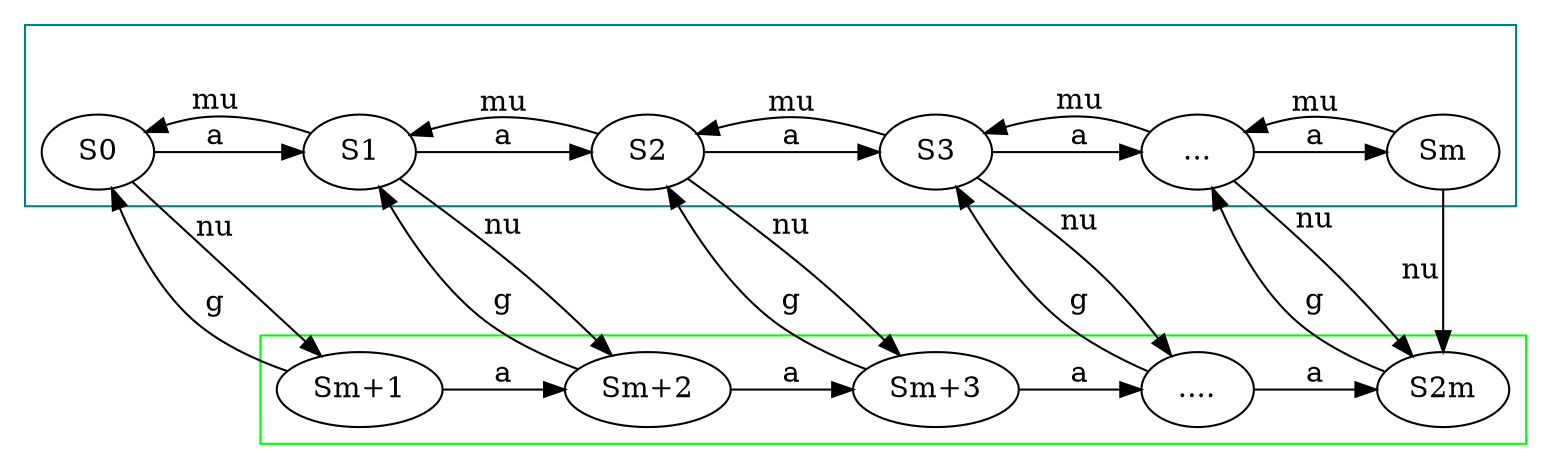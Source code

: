 digraph G {
    rankdir="LR"
    S0 -> S1 [label=a]
    S1 -> S0 [label=mu]
    S0 -> "Sm+1" [label=nu]
    "Sm+1" -> S0 [label=g]
    "Sm+1" -> "Sm+2" [label=a]

    S1 -> S2 [label=a]
    S2 -> S1 [label=mu]
    S1 -> "Sm+2" [label=nu]
    "Sm+2" -> S1 [label=g]
    "Sm+2" -> "Sm+3" [label=a]

    S2 -> S3 [label=a]
    S3 -> S2 [label=mu]
    S2 -> "Sm+3" [label=nu]
    "Sm+3" -> S2 [label=g]
    "Sm+3" -> "...." [label=a]

    S3 -> "..." [label=a shape=plaintext]
    "..." -> S3 [label=mu shape=plaintext]
    S3 -> "...." [label=nu]
    "...." -> S3 [label=g]

    "..." -> Sm [label=a]
    Sm -> "..." [label=mu]
    "..." -> "S2m" [label=nu]
    "S2m" -> "..." [label=g]

    "...." -> "S2m" [label=a]

    Sm -> "S2m" [label=nu]
    subgraph cluster_A {
        color=teal
        S0, S1, S2, S3, "...", "Sm"
    }
    subgraph cluster_B {
        color=green
        "Sm+1", "Sm+2", "Sm+3", "....", "S2m"
    }
}
